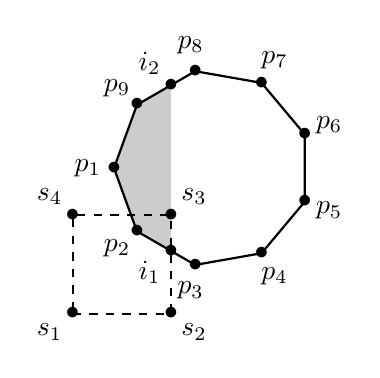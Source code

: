 \begin{tikzpicture}
\tikzstyle{tri} = [>=triangle 45]
\definecolor{Gray20}{rgb}{0.800,0.800,0.800}
\definecolor{Black}{rgb}{0.000,0.000,0.000}

\begin{scope}[Gray20,line width=0.8pt]
\coordinate (l2-p1-1) at (10.524,6.849);
\coordinate (l2-p1-2) at (10.816,6.046);
\coordinate (l2-p1-3) at (11.248,5.797);
\coordinate (l2-p1-4) at (11.248,7.901);
\coordinate (l2-p1-5) at (10.816,7.652);
\fill (l2-p1-1) -- (l2-p1-2) -- (l2-p1-3) -- (l2-p1-4) -- (l2-p1-5) -- cycle;
\end{scope}
\begin{scope}[Black,line width=0.8pt]
\coordinate (l2-p1-1) at (10.524,6.849);
\coordinate (l2-p1-2) at (10.816,6.046);
\coordinate (l2-p1-3) at (11.556,5.619);
\coordinate (l2-p1-4) at (12.398,5.767);
\coordinate (l2-p1-5) at (12.947,6.422);
\coordinate (l2-p1-6) at (12.947,7.276);
\coordinate (l2-p1-7) at (12.398,7.931);
\coordinate (l2-p1-8) at (11.556,8.079);
\coordinate (l2-p1-9) at (10.816,7.652);
\draw (l2-p1-1) -- (l2-p1-2) -- (l2-p1-3) -- (l2-p1-4) -- (l2-p1-5) -- (l2-p1-6) -- (l2-p1-7) -- (l2-p1-8) -- (l2-p1-9) -- cycle;
\end{scope}
\begin{scope}[Black,line width=0.8pt,dashed]
\coordinate (l4-p1-1) at (9.999,4.999);
\coordinate (l4-p1-2) at (11.248,4.999);
\coordinate (l4-p1-3) at (11.248,6.249);
\coordinate (l4-p1-4) at (9.999,6.249);
\draw (l4-p1-1) -- (l4-p1-2) -- (l4-p1-3) -- (l4-p1-4) -- cycle;
\end{scope}
\begin{scope}[Black,line width=0.8pt]
\coordinate (l1-p1) at (10.193,6.849);
\node at (l1-p1) {$p_{1}$};
\coordinate (l1-p2) at (10.563,5.833);
\node at (l1-p2) {$p_{2}$};
\coordinate (l1-p3) at (11.499,5.293);
\node at (l1-p3) {$p_{3}$};
\coordinate (l1-p4) at (12.563,5.48);
\node at (l1-p4) {$p_{4}$};
\coordinate (l1-p5) at (13.258,6.309);
\node at (l1-p5) {$p_{5}$};
\coordinate (l1-p6) at (13.258,7.389);
\node at (l1-p6) {$p_{6}$};
\coordinate (l1-p7) at (12.563,8.218);
\node at (l1-p7) {$p_{7}$};
\coordinate (l1-p8) at (11.499,8.405);
\node at (l1-p8) {$p_{8}$};
\coordinate (l1-p9) at (10.563,7.865);
\node at (l1-p9) {$p_{9}$};
\coordinate (l1-p10) at (10.524,6.849);
\node at (l1-p10) {$\bullet$};
\coordinate (l1-p11) at (10.816,6.046);
\node at (l1-p11) {$\bullet$};
\coordinate (l1-p12) at (11.556,5.619);
\node at (l1-p12) {$\bullet$};
\coordinate (l1-p13) at (12.398,5.767);
\node at (l1-p13) {$\bullet$};
\coordinate (l1-p14) at (12.947,6.422);
\node at (l1-p14) {$\bullet$};
\coordinate (l1-p15) at (12.947,7.276);
\node at (l1-p15) {$\bullet$};
\coordinate (l1-p16) at (12.398,7.931);
\node at (l1-p16) {$\bullet$};
\coordinate (l1-p17) at (11.556,8.079);
\node at (l1-p17) {$\bullet$};
\coordinate (l1-p18) at (10.816,7.652);
\node at (l1-p18) {$\bullet$};
\end{scope}
\begin{scope}[Black,line width=0.8pt]
\node (l1-p1) at (9.999,4.999) {$\bullet$};
\node[below left] at (l1-p1) {$s_{1}$};
\node (l1-p2) at (11.248,4.999) {$\bullet$};
\node[below right] at (l1-p2) {$s_{2}$};
\node (l1-p3) at (11.248,6.249) {$\bullet$};
\node[above right] at (l1-p3) {$s_{3}$};
\node (l1-p4) at (9.999,6.249) {$\bullet$};
\node[above left] at (l1-p4) {$s_{4}$};
\end{scope}
\begin{scope}[Black,line width=0.8pt]
\node (l1-p1) at (11.248,5.797) {$\bullet$};
\node[below left] at (l1-p1) {$i_{1}$};
\node (l1-p2) at (11.248,7.901) {$\bullet$};
\node[above left] at (l1-p2) {$i_{2}$};
\end{scope}
\end{tikzpicture}

